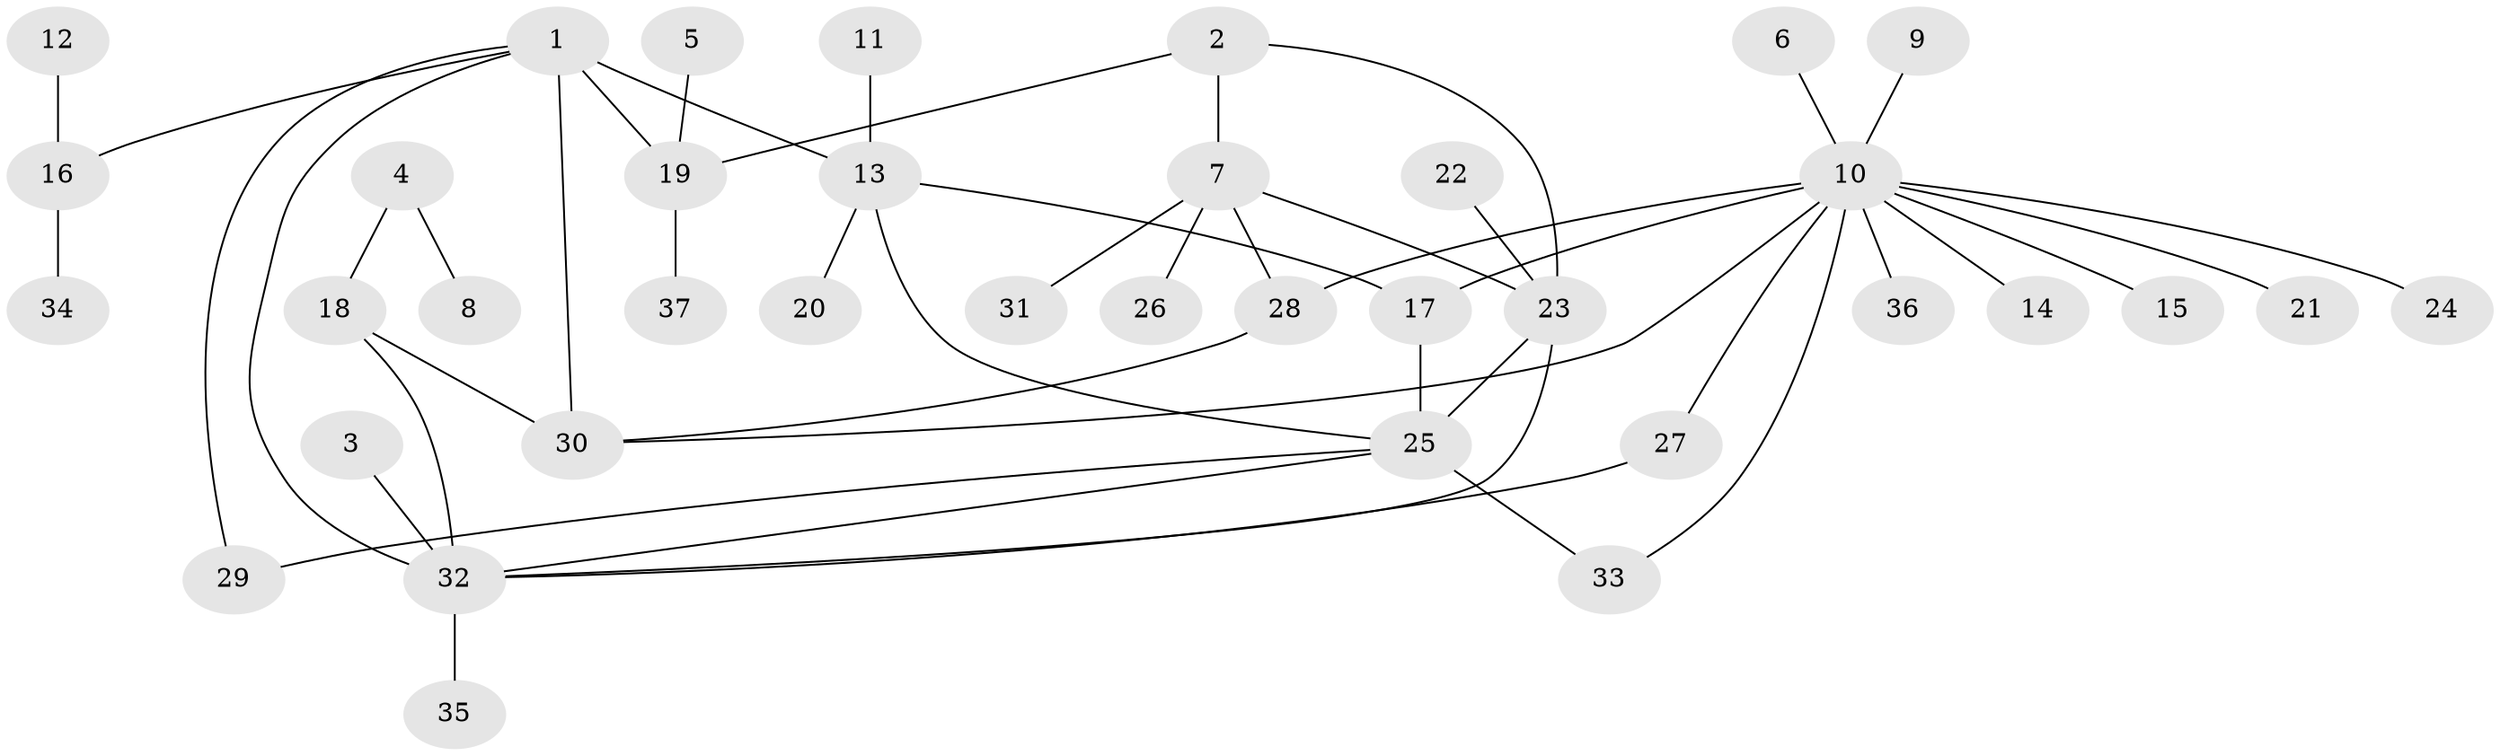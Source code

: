// original degree distribution, {4: 0.04054054054054054, 5: 0.02702702702702703, 14: 0.013513513513513514, 7: 0.05405405405405406, 2: 0.1891891891891892, 10: 0.013513513513513514, 3: 0.06756756756756757, 6: 0.02702702702702703, 8: 0.013513513513513514, 1: 0.5540540540540541}
// Generated by graph-tools (version 1.1) at 2025/02/03/09/25 03:02:52]
// undirected, 37 vertices, 48 edges
graph export_dot {
graph [start="1"]
  node [color=gray90,style=filled];
  1;
  2;
  3;
  4;
  5;
  6;
  7;
  8;
  9;
  10;
  11;
  12;
  13;
  14;
  15;
  16;
  17;
  18;
  19;
  20;
  21;
  22;
  23;
  24;
  25;
  26;
  27;
  28;
  29;
  30;
  31;
  32;
  33;
  34;
  35;
  36;
  37;
  1 -- 13 [weight=1.0];
  1 -- 16 [weight=1.0];
  1 -- 19 [weight=2.0];
  1 -- 29 [weight=1.0];
  1 -- 30 [weight=1.0];
  1 -- 32 [weight=1.0];
  2 -- 7 [weight=1.0];
  2 -- 19 [weight=1.0];
  2 -- 23 [weight=1.0];
  3 -- 32 [weight=1.0];
  4 -- 8 [weight=1.0];
  4 -- 18 [weight=1.0];
  5 -- 19 [weight=1.0];
  6 -- 10 [weight=1.0];
  7 -- 23 [weight=1.0];
  7 -- 26 [weight=1.0];
  7 -- 28 [weight=1.0];
  7 -- 31 [weight=1.0];
  9 -- 10 [weight=1.0];
  10 -- 14 [weight=1.0];
  10 -- 15 [weight=1.0];
  10 -- 17 [weight=1.0];
  10 -- 21 [weight=1.0];
  10 -- 24 [weight=1.0];
  10 -- 27 [weight=1.0];
  10 -- 28 [weight=1.0];
  10 -- 30 [weight=1.0];
  10 -- 33 [weight=1.0];
  10 -- 36 [weight=1.0];
  11 -- 13 [weight=1.0];
  12 -- 16 [weight=1.0];
  13 -- 17 [weight=1.0];
  13 -- 20 [weight=1.0];
  13 -- 25 [weight=1.0];
  16 -- 34 [weight=1.0];
  17 -- 25 [weight=1.0];
  18 -- 30 [weight=2.0];
  18 -- 32 [weight=2.0];
  19 -- 37 [weight=1.0];
  22 -- 23 [weight=1.0];
  23 -- 25 [weight=2.0];
  23 -- 32 [weight=1.0];
  25 -- 29 [weight=1.0];
  25 -- 32 [weight=1.0];
  25 -- 33 [weight=1.0];
  27 -- 32 [weight=1.0];
  28 -- 30 [weight=1.0];
  32 -- 35 [weight=1.0];
}
